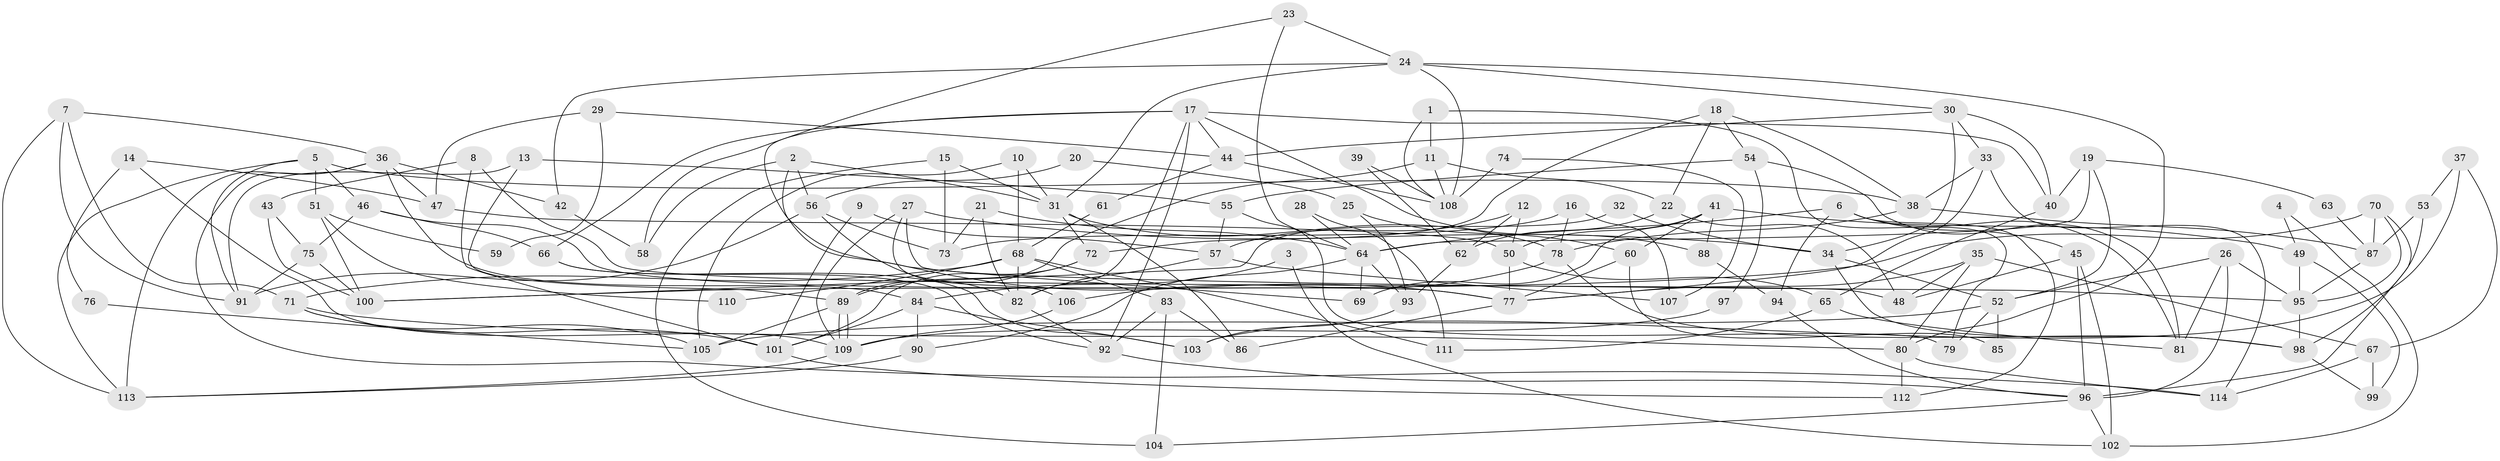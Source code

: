 // coarse degree distribution, {4: 0.08108108108108109, 10: 0.13513513513513514, 5: 0.10810810810810811, 13: 0.02702702702702703, 8: 0.05405405405405406, 12: 0.02702702702702703, 3: 0.16216216216216217, 6: 0.13513513513513514, 11: 0.02702702702702703, 7: 0.08108108108108109, 16: 0.02702702702702703, 17: 0.02702702702702703, 2: 0.10810810810810811}
// Generated by graph-tools (version 1.1) at 2025/18/03/04/25 18:18:59]
// undirected, 114 vertices, 228 edges
graph export_dot {
graph [start="1"]
  node [color=gray90,style=filled];
  1;
  2;
  3;
  4;
  5;
  6;
  7;
  8;
  9;
  10;
  11;
  12;
  13;
  14;
  15;
  16;
  17;
  18;
  19;
  20;
  21;
  22;
  23;
  24;
  25;
  26;
  27;
  28;
  29;
  30;
  31;
  32;
  33;
  34;
  35;
  36;
  37;
  38;
  39;
  40;
  41;
  42;
  43;
  44;
  45;
  46;
  47;
  48;
  49;
  50;
  51;
  52;
  53;
  54;
  55;
  56;
  57;
  58;
  59;
  60;
  61;
  62;
  63;
  64;
  65;
  66;
  67;
  68;
  69;
  70;
  71;
  72;
  73;
  74;
  75;
  76;
  77;
  78;
  79;
  80;
  81;
  82;
  83;
  84;
  85;
  86;
  87;
  88;
  89;
  90;
  91;
  92;
  93;
  94;
  95;
  96;
  97;
  98;
  99;
  100;
  101;
  102;
  103;
  104;
  105;
  106;
  107;
  108;
  109;
  110;
  111;
  112;
  113;
  114;
  1 -- 11;
  1 -- 108;
  1 -- 79;
  2 -- 56;
  2 -- 69;
  2 -- 31;
  2 -- 58;
  3 -- 102;
  3 -- 84;
  4 -- 49;
  4 -- 102;
  5 -- 38;
  5 -- 91;
  5 -- 46;
  5 -- 51;
  5 -- 113;
  6 -- 64;
  6 -- 81;
  6 -- 45;
  6 -- 94;
  6 -- 112;
  7 -- 71;
  7 -- 113;
  7 -- 36;
  7 -- 91;
  8 -- 43;
  8 -- 101;
  8 -- 48;
  9 -- 101;
  9 -- 57;
  10 -- 68;
  10 -- 31;
  10 -- 105;
  11 -- 89;
  11 -- 22;
  11 -- 108;
  12 -- 50;
  12 -- 57;
  12 -- 62;
  13 -- 91;
  13 -- 89;
  13 -- 55;
  14 -- 109;
  14 -- 47;
  14 -- 76;
  15 -- 31;
  15 -- 104;
  15 -- 73;
  16 -- 73;
  16 -- 78;
  16 -- 107;
  17 -- 66;
  17 -- 77;
  17 -- 40;
  17 -- 44;
  17 -- 82;
  17 -- 88;
  17 -- 92;
  18 -- 22;
  18 -- 72;
  18 -- 38;
  18 -- 54;
  19 -- 40;
  19 -- 64;
  19 -- 52;
  19 -- 63;
  20 -- 25;
  20 -- 56;
  21 -- 82;
  21 -- 64;
  21 -- 73;
  22 -- 48;
  22 -- 62;
  23 -- 58;
  23 -- 24;
  23 -- 64;
  24 -- 30;
  24 -- 80;
  24 -- 31;
  24 -- 42;
  24 -- 108;
  25 -- 60;
  25 -- 93;
  26 -- 52;
  26 -- 81;
  26 -- 95;
  26 -- 96;
  27 -- 95;
  27 -- 34;
  27 -- 106;
  27 -- 109;
  28 -- 64;
  28 -- 111;
  29 -- 47;
  29 -- 44;
  29 -- 59;
  30 -- 34;
  30 -- 44;
  30 -- 33;
  30 -- 40;
  31 -- 72;
  31 -- 78;
  31 -- 86;
  32 -- 100;
  32 -- 34;
  33 -- 38;
  33 -- 77;
  33 -- 114;
  34 -- 98;
  34 -- 52;
  35 -- 67;
  35 -- 48;
  35 -- 77;
  35 -- 80;
  36 -- 113;
  36 -- 42;
  36 -- 47;
  36 -- 84;
  36 -- 114;
  37 -- 53;
  37 -- 103;
  37 -- 67;
  38 -- 78;
  38 -- 87;
  39 -- 108;
  39 -- 62;
  40 -- 65;
  41 -- 88;
  41 -- 49;
  41 -- 50;
  41 -- 60;
  41 -- 69;
  42 -- 58;
  43 -- 75;
  43 -- 100;
  44 -- 108;
  44 -- 61;
  45 -- 96;
  45 -- 48;
  45 -- 102;
  46 -- 77;
  46 -- 66;
  46 -- 75;
  47 -- 50;
  49 -- 95;
  49 -- 99;
  50 -- 77;
  50 -- 65;
  51 -- 100;
  51 -- 59;
  51 -- 110;
  52 -- 105;
  52 -- 79;
  52 -- 85;
  53 -- 98;
  53 -- 87;
  54 -- 55;
  54 -- 81;
  54 -- 97;
  55 -- 79;
  55 -- 57;
  56 -- 73;
  56 -- 82;
  56 -- 91;
  57 -- 82;
  57 -- 107;
  60 -- 77;
  60 -- 85;
  61 -- 68;
  62 -- 93;
  63 -- 87;
  64 -- 90;
  64 -- 69;
  64 -- 93;
  65 -- 81;
  65 -- 111;
  66 -- 92;
  66 -- 103;
  67 -- 114;
  67 -- 99;
  68 -- 82;
  68 -- 71;
  68 -- 83;
  68 -- 110;
  68 -- 111;
  70 -- 95;
  70 -- 96;
  70 -- 87;
  70 -- 100;
  71 -- 80;
  71 -- 101;
  71 -- 105;
  72 -- 89;
  72 -- 101;
  74 -- 108;
  74 -- 107;
  75 -- 91;
  75 -- 100;
  76 -- 105;
  77 -- 86;
  78 -- 106;
  78 -- 98;
  80 -- 114;
  80 -- 112;
  82 -- 92;
  83 -- 86;
  83 -- 92;
  83 -- 104;
  84 -- 101;
  84 -- 90;
  84 -- 103;
  87 -- 95;
  88 -- 94;
  89 -- 109;
  89 -- 109;
  89 -- 105;
  90 -- 113;
  92 -- 96;
  93 -- 103;
  94 -- 96;
  95 -- 98;
  96 -- 102;
  96 -- 104;
  97 -- 109;
  98 -- 99;
  101 -- 112;
  106 -- 109;
  109 -- 113;
}
